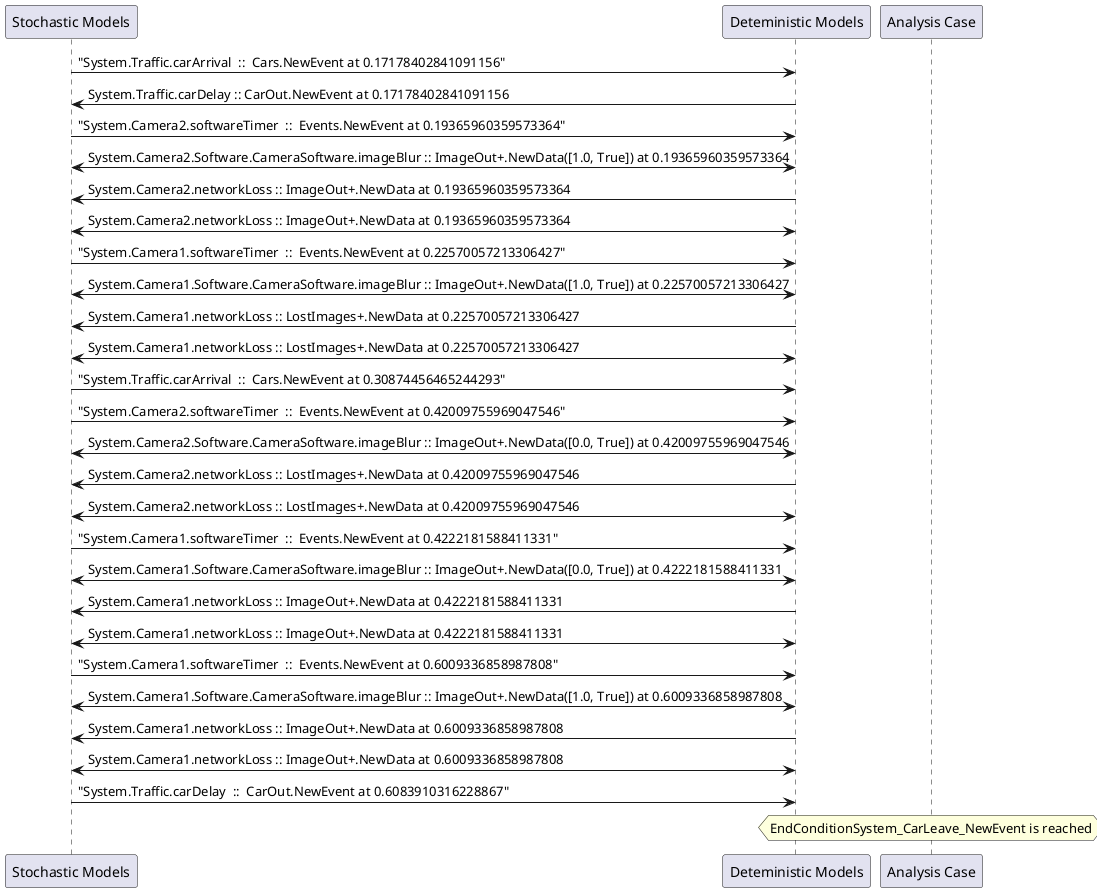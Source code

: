 
	@startuml
	participant "Stochastic Models" as stochmodel
	participant "Deteministic Models" as detmodel
	participant "Analysis Case" as analysis
	{37132_stop} stochmodel -> detmodel : "System.Traffic.carArrival  ::  Cars.NewEvent at 0.17178402841091156"
{37144_start} detmodel -> stochmodel : System.Traffic.carDelay :: CarOut.NewEvent at 0.17178402841091156
{37117_stop} stochmodel -> detmodel : "System.Camera2.softwareTimer  ::  Events.NewEvent at 0.19365960359573364"
detmodel <-> stochmodel : System.Camera2.Software.CameraSoftware.imageBlur :: ImageOut+.NewData([1.0, True]) at 0.19365960359573364
detmodel -> stochmodel : System.Camera2.networkLoss :: ImageOut+.NewData at 0.19365960359573364
detmodel <-> stochmodel : System.Camera2.networkLoss :: ImageOut+.NewData at 0.19365960359573364
{37101_stop} stochmodel -> detmodel : "System.Camera1.softwareTimer  ::  Events.NewEvent at 0.22570057213306427"
detmodel <-> stochmodel : System.Camera1.Software.CameraSoftware.imageBlur :: ImageOut+.NewData([1.0, True]) at 0.22570057213306427
detmodel -> stochmodel : System.Camera1.networkLoss :: LostImages+.NewData at 0.22570057213306427
detmodel <-> stochmodel : System.Camera1.networkLoss :: LostImages+.NewData at 0.22570057213306427
{37133_stop} stochmodel -> detmodel : "System.Traffic.carArrival  ::  Cars.NewEvent at 0.30874456465244293"
{37118_stop} stochmodel -> detmodel : "System.Camera2.softwareTimer  ::  Events.NewEvent at 0.42009755969047546"
detmodel <-> stochmodel : System.Camera2.Software.CameraSoftware.imageBlur :: ImageOut+.NewData([0.0, True]) at 0.42009755969047546
detmodel -> stochmodel : System.Camera2.networkLoss :: LostImages+.NewData at 0.42009755969047546
detmodel <-> stochmodel : System.Camera2.networkLoss :: LostImages+.NewData at 0.42009755969047546
{37102_stop} stochmodel -> detmodel : "System.Camera1.softwareTimer  ::  Events.NewEvent at 0.4222181588411331"
detmodel <-> stochmodel : System.Camera1.Software.CameraSoftware.imageBlur :: ImageOut+.NewData([0.0, True]) at 0.4222181588411331
detmodel -> stochmodel : System.Camera1.networkLoss :: ImageOut+.NewData at 0.4222181588411331
detmodel <-> stochmodel : System.Camera1.networkLoss :: ImageOut+.NewData at 0.4222181588411331
{37103_stop} stochmodel -> detmodel : "System.Camera1.softwareTimer  ::  Events.NewEvent at 0.6009336858987808"
detmodel <-> stochmodel : System.Camera1.Software.CameraSoftware.imageBlur :: ImageOut+.NewData([1.0, True]) at 0.6009336858987808
detmodel -> stochmodel : System.Camera1.networkLoss :: ImageOut+.NewData at 0.6009336858987808
detmodel <-> stochmodel : System.Camera1.networkLoss :: ImageOut+.NewData at 0.6009336858987808
{37144_stop} stochmodel -> detmodel : "System.Traffic.carDelay  ::  CarOut.NewEvent at 0.6083910316228867"
{37144_start} <-> {37144_stop} : delay
hnote over analysis 
EndConditionSystem_CarLeave_NewEvent is reached
endnote
@enduml